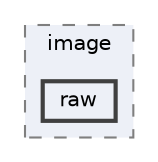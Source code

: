 digraph "C:/microchip/harmony3/gfx/middleware/legato/library/src/gfx/legato/image/raw"
{
 // INTERACTIVE_SVG=YES
 // LATEX_PDF_SIZE
  bgcolor="transparent";
  edge [fontname=Helvetica,fontsize=10,labelfontname=Helvetica,labelfontsize=10];
  node [fontname=Helvetica,fontsize=10,shape=box,height=0.2,width=0.4];
  compound=true
  subgraph clusterdir_c43e76bd24ab4aaf6fcd839448542a16 {
    graph [ bgcolor="#edf0f7", pencolor="grey50", label="image", fontname=Helvetica,fontsize=10 style="filled,dashed", URL="dir_c43e76bd24ab4aaf6fcd839448542a16.html",tooltip=""]
  dir_cdfca36a52d63bc52e97c81001b967ec [label="raw", fillcolor="#edf0f7", color="grey25", style="filled,bold", URL="dir_cdfca36a52d63bc52e97c81001b967ec.html",tooltip=""];
  }
}
